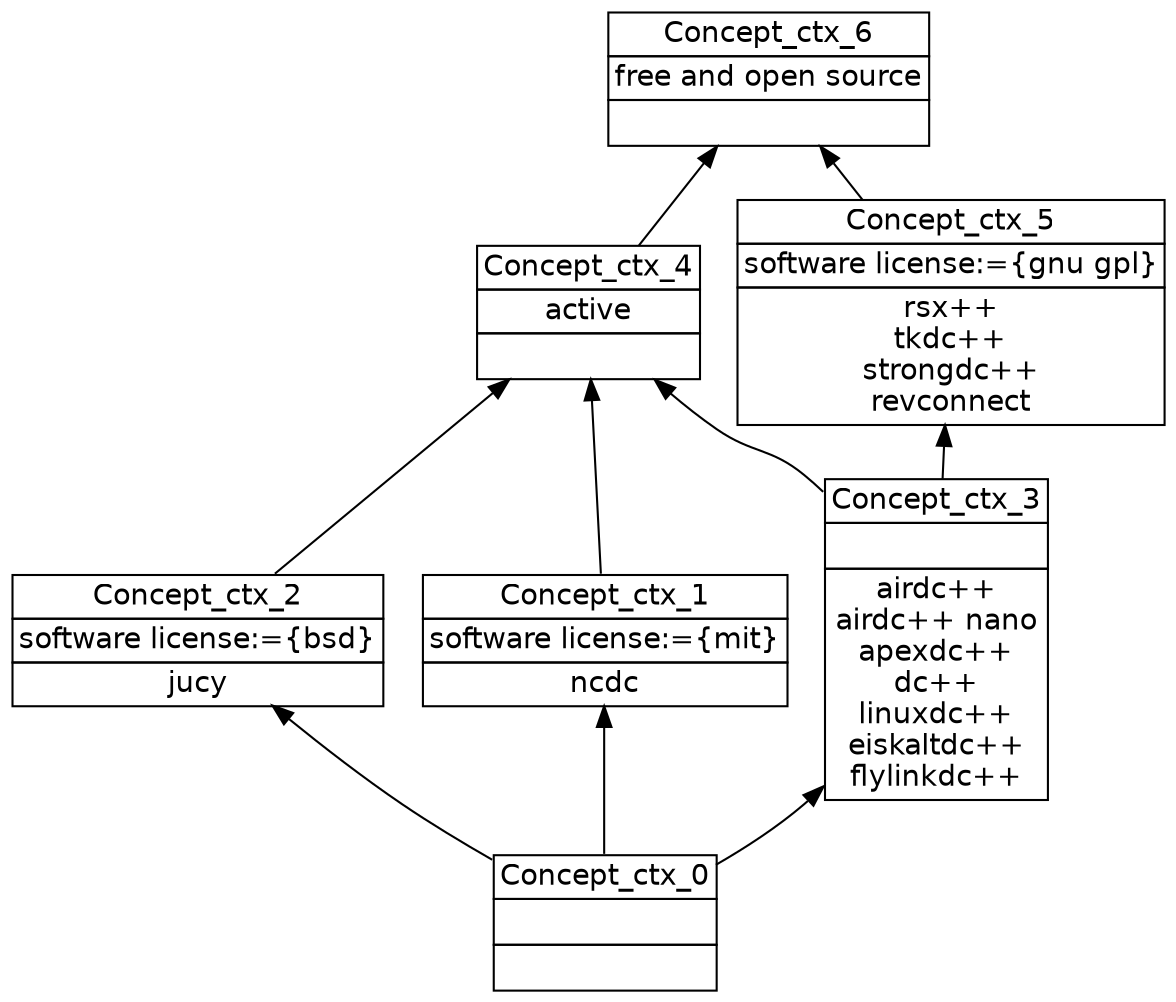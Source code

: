 digraph G { 
	rankdir=BT;
	margin=0;
	node [margin="0.03,0.03",fontname="DejaVu Sans"];
	ranksep=0.3;
	nodesep=0.2;
//graph[label="name:ctx,concept number:7,object number:13,attribute number:5"
0 [shape=none,label=<<table border="0" cellborder="1" cellspacing="0" port="p"><tr><td>Concept_ctx_6</td></tr><tr><td>free and open source<br/></td></tr><tr><td><br/></td></tr></table>>];
1 [shape=none,label=<<table border="0" cellborder="1" cellspacing="0" port="p"><tr><td>Concept_ctx_4</td></tr><tr><td>active<br/></td></tr><tr><td><br/></td></tr></table>>];
2 [shape=none,label=<<table border="0" cellborder="1" cellspacing="0" port="p"><tr><td>Concept_ctx_2</td></tr><tr><td>software license:={bsd}<br/></td></tr><tr><td>jucy<br/></td></tr></table>>];
3 [shape=none,label=<<table border="0" cellborder="1" cellspacing="0" port="p"><tr><td>Concept_ctx_0</td></tr><tr><td><br/></td></tr><tr><td><br/></td></tr></table>>];
4 [shape=none,label=<<table border="0" cellborder="1" cellspacing="0" port="p"><tr><td>Concept_ctx_3</td></tr><tr><td><br/></td></tr><tr><td>airdc++<br/>airdc++ nano<br/>apexdc++<br/>dc++<br/>linuxdc++<br/>eiskaltdc++<br/>flylinkdc++<br/></td></tr></table>>];
5 [shape=none,label=<<table border="0" cellborder="1" cellspacing="0" port="p"><tr><td>Concept_ctx_5</td></tr><tr><td>software license:={gnu gpl}<br/></td></tr><tr><td>rsx++<br/>tkdc++<br/>strongdc++<br/>revconnect<br/></td></tr></table>>];
6 [shape=none,label=<<table border="0" cellborder="1" cellspacing="0" port="p"><tr><td>Concept_ctx_1</td></tr><tr><td>software license:={mit}<br/></td></tr><tr><td>ncdc<br/></td></tr></table>>];
	1:p -> 0:p
	5:p -> 0:p
	4:p -> 1:p
	2:p -> 1:p
	6:p -> 1:p
	3:p -> 2:p
	3:p -> 4:p
	4:p -> 5:p
	3:p -> 6:p
}
